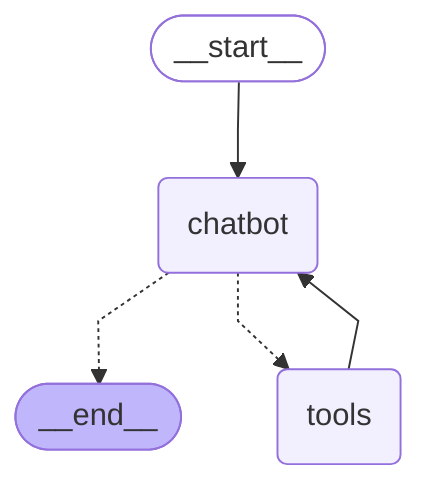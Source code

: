 ---
config:
  flowchart:
    curve: linear
---
graph TD;
	__start__([<p>__start__</p>]):::first
	chatbot(chatbot)
	tools(tools)
	__end__([<p>__end__</p>]):::last
	__start__ --> chatbot;
	chatbot -.-> __end__;
	chatbot -.-> tools;
	tools --> chatbot;
	classDef default fill:#f2f0ff,line-height:1.2
	classDef first fill-opacity:0
	classDef last fill:#bfb6fc